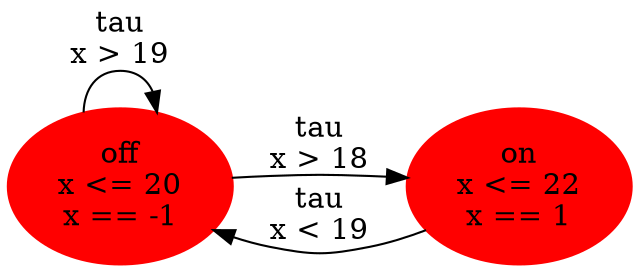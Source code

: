 digraph B1 {
 rankdir=LR;
 size="8,5"
0 [label="off\nx <= 20\nx == -1",color=red, style=filled];
1 [label="on\nx <= 22\nx == 1",color=red, style=filled];
0 -> 1 [label="tau\nx > 18\n"];
0 -> 0 [label="tau\nx > 19\n"];
1 -> 0 [label="tau\nx < 19\n"];
}